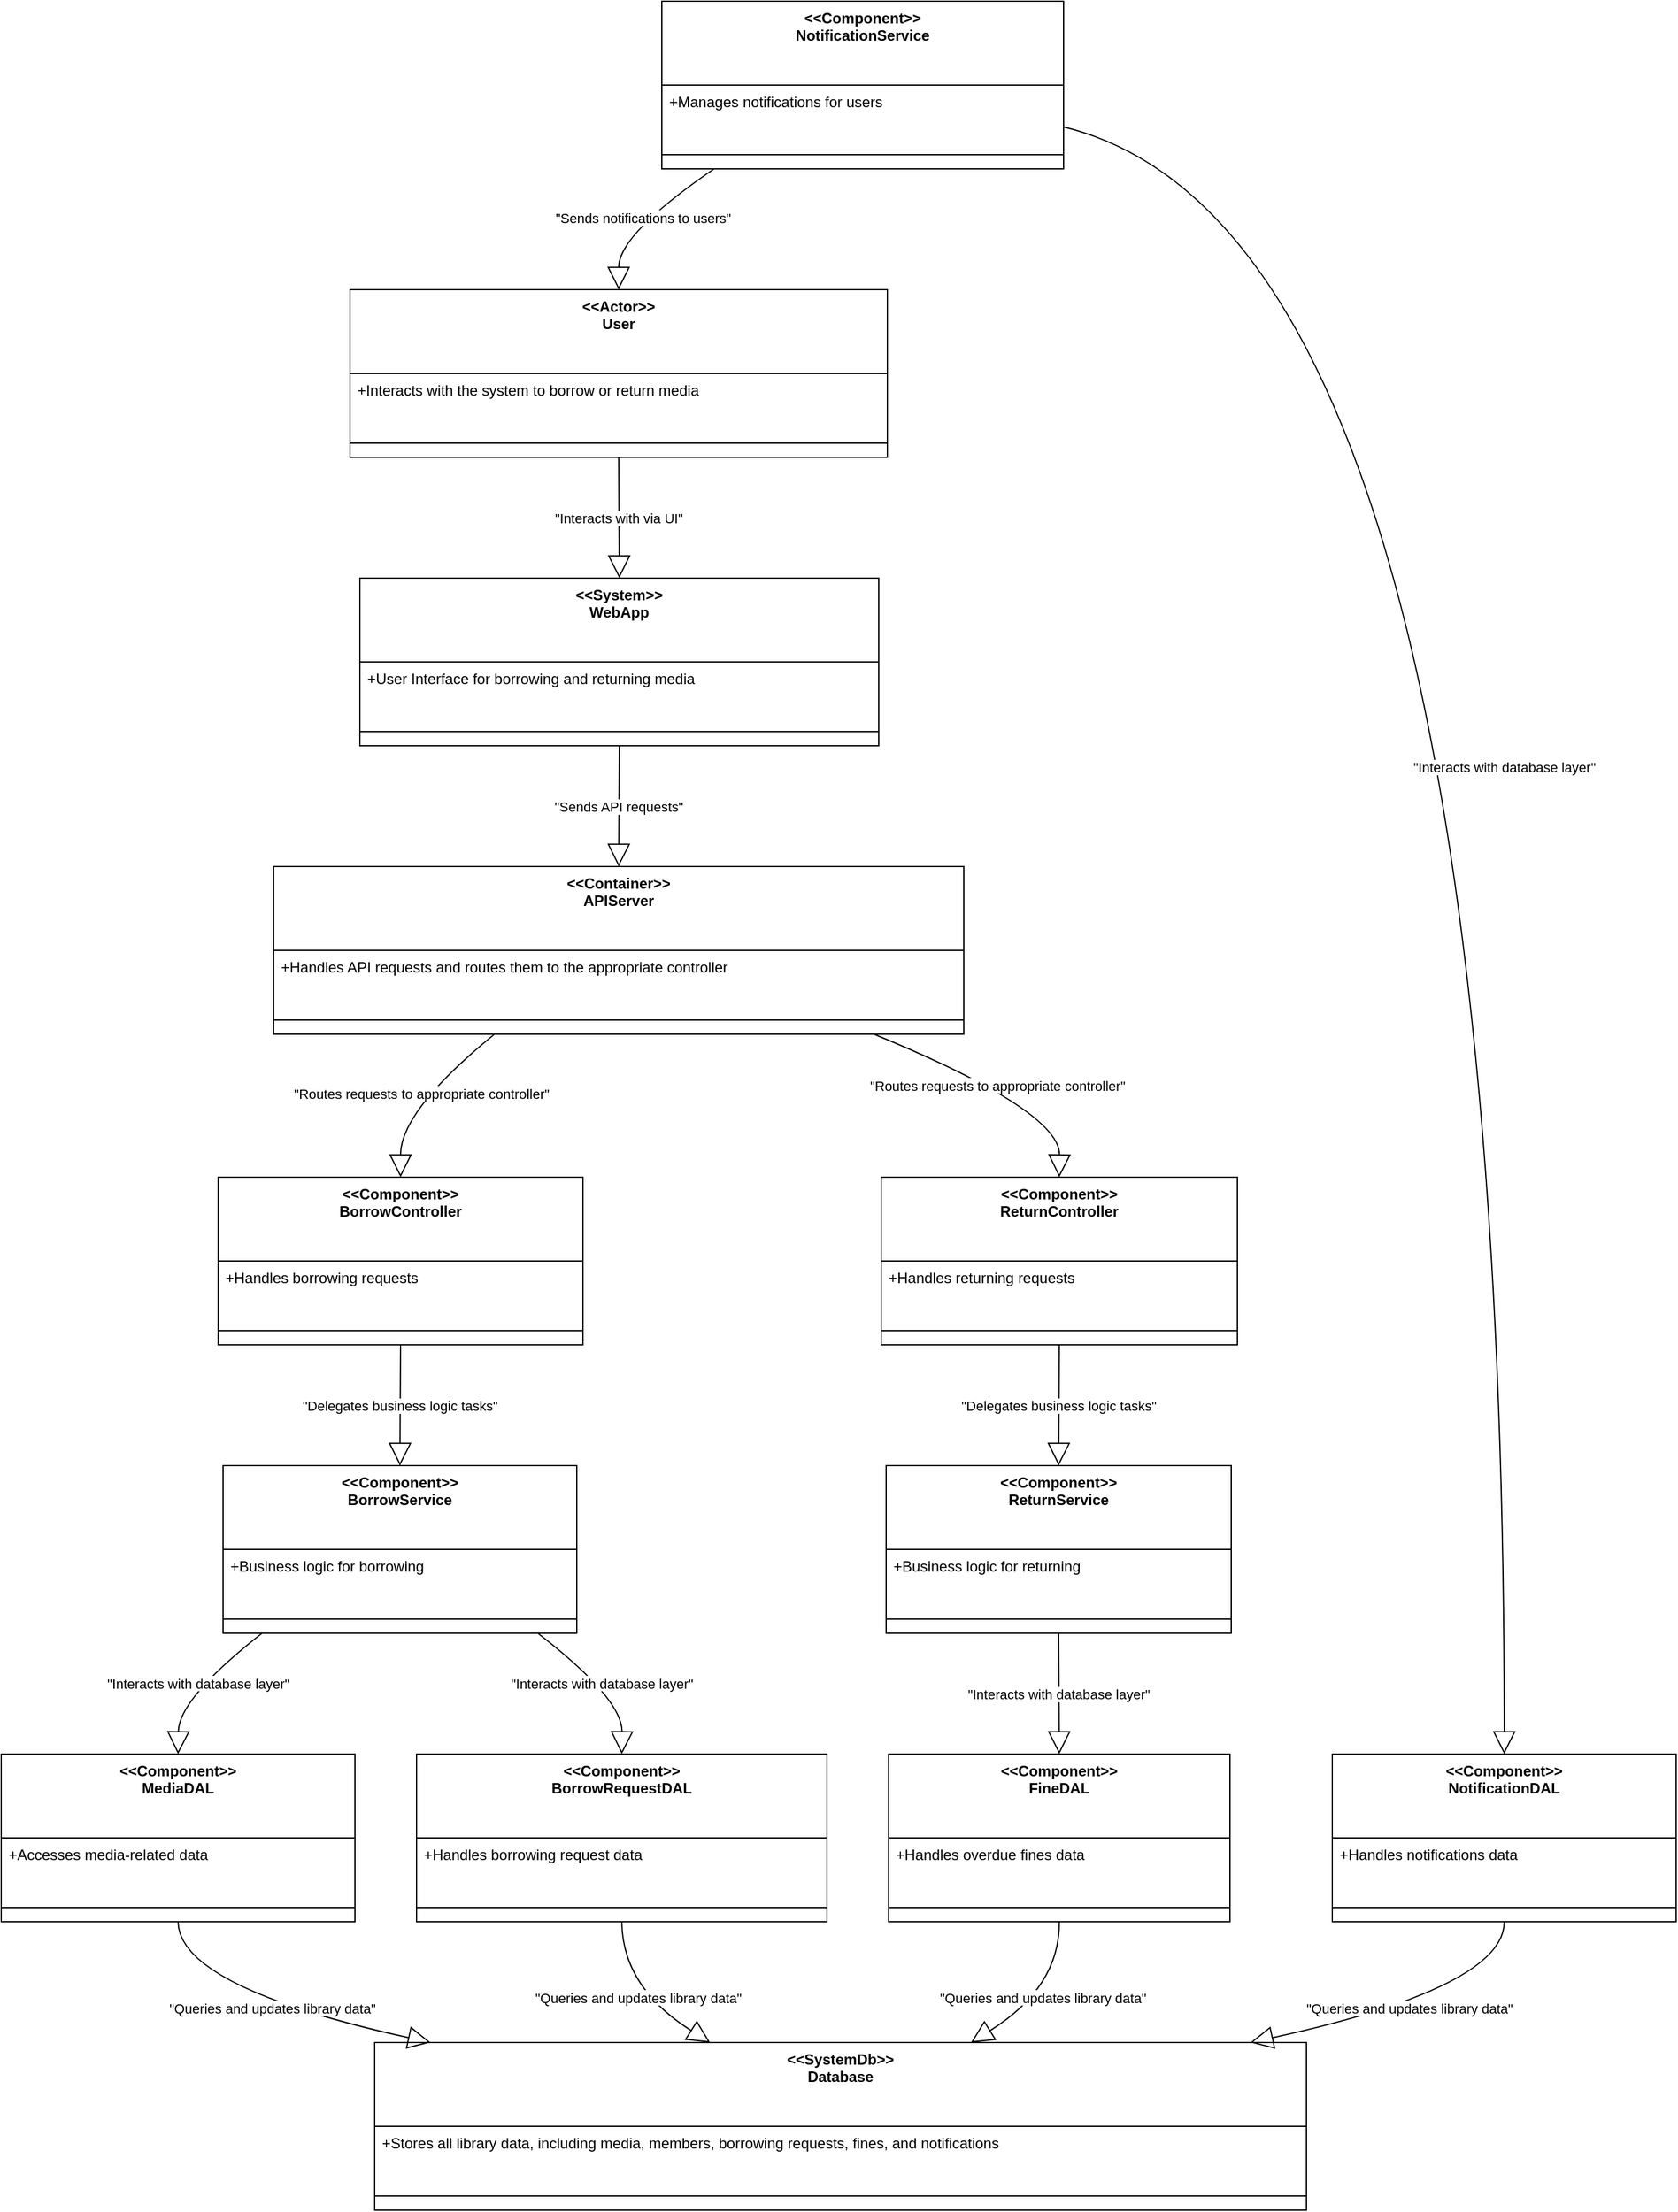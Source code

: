 <mxfile version="26.0.2">
  <diagram name="Page-1" id="JYVXKIGNW1FxSLsXwEit">
    <mxGraphModel grid="1" page="1" gridSize="10" guides="1" tooltips="1" connect="1" arrows="1" fold="1" pageScale="1" pageWidth="850" pageHeight="1100" math="0" shadow="0">
      <root>
        <mxCell id="0" />
        <mxCell id="1" parent="0" />
        <mxCell id="bLHRCifRzPk1h6E89MkL-1" value="&lt;&lt;Actor&gt;&gt;&#xa;User" style="swimlane;fontStyle=1;align=center;verticalAlign=top;childLayout=stackLayout;horizontal=1;startSize=68;horizontalStack=0;resizeParent=1;resizeParentMax=0;resizeLast=0;collapsible=0;marginBottom=0;" vertex="1" parent="1">
          <mxGeometry x="303" y="444" width="436" height="136" as="geometry" />
        </mxCell>
        <mxCell id="bLHRCifRzPk1h6E89MkL-2" value="+Interacts with the system to borrow or return media" style="text;strokeColor=none;fillColor=none;align=left;verticalAlign=top;spacingLeft=4;spacingRight=4;overflow=hidden;rotatable=0;points=[[0,0.5],[1,0.5]];portConstraint=eastwest;" vertex="1" parent="bLHRCifRzPk1h6E89MkL-1">
          <mxGeometry y="68" width="436" height="45" as="geometry" />
        </mxCell>
        <mxCell id="bLHRCifRzPk1h6E89MkL-3" style="line;strokeWidth=1;fillColor=none;align=left;verticalAlign=middle;spacingTop=-1;spacingLeft=3;spacingRight=3;rotatable=0;labelPosition=right;points=[];portConstraint=eastwest;strokeColor=inherit;" vertex="1" parent="bLHRCifRzPk1h6E89MkL-1">
          <mxGeometry y="113" width="436" height="23" as="geometry" />
        </mxCell>
        <mxCell id="bLHRCifRzPk1h6E89MkL-4" value="&lt;&lt;System&gt;&gt;&#xa;WebApp" style="swimlane;fontStyle=1;align=center;verticalAlign=top;childLayout=stackLayout;horizontal=1;startSize=68;horizontalStack=0;resizeParent=1;resizeParentMax=0;resizeLast=0;collapsible=0;marginBottom=0;" vertex="1" parent="1">
          <mxGeometry x="311" y="678" width="421" height="136" as="geometry" />
        </mxCell>
        <mxCell id="bLHRCifRzPk1h6E89MkL-5" value="+User Interface for borrowing and returning media" style="text;strokeColor=none;fillColor=none;align=left;verticalAlign=top;spacingLeft=4;spacingRight=4;overflow=hidden;rotatable=0;points=[[0,0.5],[1,0.5]];portConstraint=eastwest;" vertex="1" parent="bLHRCifRzPk1h6E89MkL-4">
          <mxGeometry y="68" width="421" height="45" as="geometry" />
        </mxCell>
        <mxCell id="bLHRCifRzPk1h6E89MkL-6" style="line;strokeWidth=1;fillColor=none;align=left;verticalAlign=middle;spacingTop=-1;spacingLeft=3;spacingRight=3;rotatable=0;labelPosition=right;points=[];portConstraint=eastwest;strokeColor=inherit;" vertex="1" parent="bLHRCifRzPk1h6E89MkL-4">
          <mxGeometry y="113" width="421" height="23" as="geometry" />
        </mxCell>
        <mxCell id="bLHRCifRzPk1h6E89MkL-7" value="&lt;&lt;Container&gt;&gt;&#xa;APIServer" style="swimlane;fontStyle=1;align=center;verticalAlign=top;childLayout=stackLayout;horizontal=1;startSize=68;horizontalStack=0;resizeParent=1;resizeParentMax=0;resizeLast=0;collapsible=0;marginBottom=0;" vertex="1" parent="1">
          <mxGeometry x="241" y="912" width="560" height="136" as="geometry" />
        </mxCell>
        <mxCell id="bLHRCifRzPk1h6E89MkL-8" value="+Handles API requests and routes them to the appropriate controller" style="text;strokeColor=none;fillColor=none;align=left;verticalAlign=top;spacingLeft=4;spacingRight=4;overflow=hidden;rotatable=0;points=[[0,0.5],[1,0.5]];portConstraint=eastwest;" vertex="1" parent="bLHRCifRzPk1h6E89MkL-7">
          <mxGeometry y="68" width="560" height="45" as="geometry" />
        </mxCell>
        <mxCell id="bLHRCifRzPk1h6E89MkL-9" style="line;strokeWidth=1;fillColor=none;align=left;verticalAlign=middle;spacingTop=-1;spacingLeft=3;spacingRight=3;rotatable=0;labelPosition=right;points=[];portConstraint=eastwest;strokeColor=inherit;" vertex="1" parent="bLHRCifRzPk1h6E89MkL-7">
          <mxGeometry y="113" width="560" height="23" as="geometry" />
        </mxCell>
        <mxCell id="bLHRCifRzPk1h6E89MkL-10" value="&lt;&lt;Component&gt;&gt;&#xa;BorrowController" style="swimlane;fontStyle=1;align=center;verticalAlign=top;childLayout=stackLayout;horizontal=1;startSize=68;horizontalStack=0;resizeParent=1;resizeParentMax=0;resizeLast=0;collapsible=0;marginBottom=0;" vertex="1" parent="1">
          <mxGeometry x="196" y="1164" width="296" height="136" as="geometry" />
        </mxCell>
        <mxCell id="bLHRCifRzPk1h6E89MkL-11" value="+Handles borrowing requests" style="text;strokeColor=none;fillColor=none;align=left;verticalAlign=top;spacingLeft=4;spacingRight=4;overflow=hidden;rotatable=0;points=[[0,0.5],[1,0.5]];portConstraint=eastwest;" vertex="1" parent="bLHRCifRzPk1h6E89MkL-10">
          <mxGeometry y="68" width="296" height="45" as="geometry" />
        </mxCell>
        <mxCell id="bLHRCifRzPk1h6E89MkL-12" style="line;strokeWidth=1;fillColor=none;align=left;verticalAlign=middle;spacingTop=-1;spacingLeft=3;spacingRight=3;rotatable=0;labelPosition=right;points=[];portConstraint=eastwest;strokeColor=inherit;" vertex="1" parent="bLHRCifRzPk1h6E89MkL-10">
          <mxGeometry y="113" width="296" height="23" as="geometry" />
        </mxCell>
        <mxCell id="bLHRCifRzPk1h6E89MkL-13" value="&lt;&lt;Component&gt;&gt;&#xa;ReturnController" style="swimlane;fontStyle=1;align=center;verticalAlign=top;childLayout=stackLayout;horizontal=1;startSize=68;horizontalStack=0;resizeParent=1;resizeParentMax=0;resizeLast=0;collapsible=0;marginBottom=0;" vertex="1" parent="1">
          <mxGeometry x="734" y="1164" width="289" height="136" as="geometry" />
        </mxCell>
        <mxCell id="bLHRCifRzPk1h6E89MkL-14" value="+Handles returning requests" style="text;strokeColor=none;fillColor=none;align=left;verticalAlign=top;spacingLeft=4;spacingRight=4;overflow=hidden;rotatable=0;points=[[0,0.5],[1,0.5]];portConstraint=eastwest;" vertex="1" parent="bLHRCifRzPk1h6E89MkL-13">
          <mxGeometry y="68" width="289" height="45" as="geometry" />
        </mxCell>
        <mxCell id="bLHRCifRzPk1h6E89MkL-15" style="line;strokeWidth=1;fillColor=none;align=left;verticalAlign=middle;spacingTop=-1;spacingLeft=3;spacingRight=3;rotatable=0;labelPosition=right;points=[];portConstraint=eastwest;strokeColor=inherit;" vertex="1" parent="bLHRCifRzPk1h6E89MkL-13">
          <mxGeometry y="113" width="289" height="23" as="geometry" />
        </mxCell>
        <mxCell id="bLHRCifRzPk1h6E89MkL-16" value="&lt;&lt;Component&gt;&gt;&#xa;BorrowService" style="swimlane;fontStyle=1;align=center;verticalAlign=top;childLayout=stackLayout;horizontal=1;startSize=68;horizontalStack=0;resizeParent=1;resizeParentMax=0;resizeLast=0;collapsible=0;marginBottom=0;" vertex="1" parent="1">
          <mxGeometry x="200" y="1398" width="287" height="136" as="geometry" />
        </mxCell>
        <mxCell id="bLHRCifRzPk1h6E89MkL-17" value="+Business logic for borrowing" style="text;strokeColor=none;fillColor=none;align=left;verticalAlign=top;spacingLeft=4;spacingRight=4;overflow=hidden;rotatable=0;points=[[0,0.5],[1,0.5]];portConstraint=eastwest;" vertex="1" parent="bLHRCifRzPk1h6E89MkL-16">
          <mxGeometry y="68" width="287" height="45" as="geometry" />
        </mxCell>
        <mxCell id="bLHRCifRzPk1h6E89MkL-18" style="line;strokeWidth=1;fillColor=none;align=left;verticalAlign=middle;spacingTop=-1;spacingLeft=3;spacingRight=3;rotatable=0;labelPosition=right;points=[];portConstraint=eastwest;strokeColor=inherit;" vertex="1" parent="bLHRCifRzPk1h6E89MkL-16">
          <mxGeometry y="113" width="287" height="23" as="geometry" />
        </mxCell>
        <mxCell id="bLHRCifRzPk1h6E89MkL-19" value="&lt;&lt;Component&gt;&gt;&#xa;ReturnService" style="swimlane;fontStyle=1;align=center;verticalAlign=top;childLayout=stackLayout;horizontal=1;startSize=68;horizontalStack=0;resizeParent=1;resizeParentMax=0;resizeLast=0;collapsible=0;marginBottom=0;" vertex="1" parent="1">
          <mxGeometry x="738" y="1398" width="280" height="136" as="geometry" />
        </mxCell>
        <mxCell id="bLHRCifRzPk1h6E89MkL-20" value="+Business logic for returning" style="text;strokeColor=none;fillColor=none;align=left;verticalAlign=top;spacingLeft=4;spacingRight=4;overflow=hidden;rotatable=0;points=[[0,0.5],[1,0.5]];portConstraint=eastwest;" vertex="1" parent="bLHRCifRzPk1h6E89MkL-19">
          <mxGeometry y="68" width="280" height="45" as="geometry" />
        </mxCell>
        <mxCell id="bLHRCifRzPk1h6E89MkL-21" style="line;strokeWidth=1;fillColor=none;align=left;verticalAlign=middle;spacingTop=-1;spacingLeft=3;spacingRight=3;rotatable=0;labelPosition=right;points=[];portConstraint=eastwest;strokeColor=inherit;" vertex="1" parent="bLHRCifRzPk1h6E89MkL-19">
          <mxGeometry y="113" width="280" height="23" as="geometry" />
        </mxCell>
        <mxCell id="bLHRCifRzPk1h6E89MkL-22" value="&lt;&lt;Component&gt;&gt;&#xa;NotificationService" style="swimlane;fontStyle=1;align=center;verticalAlign=top;childLayout=stackLayout;horizontal=1;startSize=68;horizontalStack=0;resizeParent=1;resizeParentMax=0;resizeLast=0;collapsible=0;marginBottom=0;" vertex="1" parent="1">
          <mxGeometry x="556" y="210" width="326" height="136" as="geometry" />
        </mxCell>
        <mxCell id="bLHRCifRzPk1h6E89MkL-23" value="+Manages notifications for users" style="text;strokeColor=none;fillColor=none;align=left;verticalAlign=top;spacingLeft=4;spacingRight=4;overflow=hidden;rotatable=0;points=[[0,0.5],[1,0.5]];portConstraint=eastwest;" vertex="1" parent="bLHRCifRzPk1h6E89MkL-22">
          <mxGeometry y="68" width="326" height="45" as="geometry" />
        </mxCell>
        <mxCell id="bLHRCifRzPk1h6E89MkL-24" style="line;strokeWidth=1;fillColor=none;align=left;verticalAlign=middle;spacingTop=-1;spacingLeft=3;spacingRight=3;rotatable=0;labelPosition=right;points=[];portConstraint=eastwest;strokeColor=inherit;" vertex="1" parent="bLHRCifRzPk1h6E89MkL-22">
          <mxGeometry y="113" width="326" height="23" as="geometry" />
        </mxCell>
        <mxCell id="bLHRCifRzPk1h6E89MkL-25" value="&lt;&lt;Component&gt;&gt;&#xa;MediaDAL" style="swimlane;fontStyle=1;align=center;verticalAlign=top;childLayout=stackLayout;horizontal=1;startSize=68;horizontalStack=0;resizeParent=1;resizeParentMax=0;resizeLast=0;collapsible=0;marginBottom=0;" vertex="1" parent="1">
          <mxGeometry x="20" y="1632" width="287" height="136" as="geometry" />
        </mxCell>
        <mxCell id="bLHRCifRzPk1h6E89MkL-26" value="+Accesses media-related data" style="text;strokeColor=none;fillColor=none;align=left;verticalAlign=top;spacingLeft=4;spacingRight=4;overflow=hidden;rotatable=0;points=[[0,0.5],[1,0.5]];portConstraint=eastwest;" vertex="1" parent="bLHRCifRzPk1h6E89MkL-25">
          <mxGeometry y="68" width="287" height="45" as="geometry" />
        </mxCell>
        <mxCell id="bLHRCifRzPk1h6E89MkL-27" style="line;strokeWidth=1;fillColor=none;align=left;verticalAlign=middle;spacingTop=-1;spacingLeft=3;spacingRight=3;rotatable=0;labelPosition=right;points=[];portConstraint=eastwest;strokeColor=inherit;" vertex="1" parent="bLHRCifRzPk1h6E89MkL-25">
          <mxGeometry y="113" width="287" height="23" as="geometry" />
        </mxCell>
        <mxCell id="bLHRCifRzPk1h6E89MkL-28" value="&lt;&lt;Component&gt;&gt;&#xa;BorrowRequestDAL" style="swimlane;fontStyle=1;align=center;verticalAlign=top;childLayout=stackLayout;horizontal=1;startSize=68;horizontalStack=0;resizeParent=1;resizeParentMax=0;resizeLast=0;collapsible=0;marginBottom=0;" vertex="1" parent="1">
          <mxGeometry x="357" y="1632" width="333" height="136" as="geometry" />
        </mxCell>
        <mxCell id="bLHRCifRzPk1h6E89MkL-29" value="+Handles borrowing request data" style="text;strokeColor=none;fillColor=none;align=left;verticalAlign=top;spacingLeft=4;spacingRight=4;overflow=hidden;rotatable=0;points=[[0,0.5],[1,0.5]];portConstraint=eastwest;" vertex="1" parent="bLHRCifRzPk1h6E89MkL-28">
          <mxGeometry y="68" width="333" height="45" as="geometry" />
        </mxCell>
        <mxCell id="bLHRCifRzPk1h6E89MkL-30" style="line;strokeWidth=1;fillColor=none;align=left;verticalAlign=middle;spacingTop=-1;spacingLeft=3;spacingRight=3;rotatable=0;labelPosition=right;points=[];portConstraint=eastwest;strokeColor=inherit;" vertex="1" parent="bLHRCifRzPk1h6E89MkL-28">
          <mxGeometry y="113" width="333" height="23" as="geometry" />
        </mxCell>
        <mxCell id="bLHRCifRzPk1h6E89MkL-31" value="&lt;&lt;Component&gt;&gt;&#xa;FineDAL" style="swimlane;fontStyle=1;align=center;verticalAlign=top;childLayout=stackLayout;horizontal=1;startSize=68;horizontalStack=0;resizeParent=1;resizeParentMax=0;resizeLast=0;collapsible=0;marginBottom=0;" vertex="1" parent="1">
          <mxGeometry x="740" y="1632" width="277" height="136" as="geometry" />
        </mxCell>
        <mxCell id="bLHRCifRzPk1h6E89MkL-32" value="+Handles overdue fines data" style="text;strokeColor=none;fillColor=none;align=left;verticalAlign=top;spacingLeft=4;spacingRight=4;overflow=hidden;rotatable=0;points=[[0,0.5],[1,0.5]];portConstraint=eastwest;" vertex="1" parent="bLHRCifRzPk1h6E89MkL-31">
          <mxGeometry y="68" width="277" height="45" as="geometry" />
        </mxCell>
        <mxCell id="bLHRCifRzPk1h6E89MkL-33" style="line;strokeWidth=1;fillColor=none;align=left;verticalAlign=middle;spacingTop=-1;spacingLeft=3;spacingRight=3;rotatable=0;labelPosition=right;points=[];portConstraint=eastwest;strokeColor=inherit;" vertex="1" parent="bLHRCifRzPk1h6E89MkL-31">
          <mxGeometry y="113" width="277" height="23" as="geometry" />
        </mxCell>
        <mxCell id="bLHRCifRzPk1h6E89MkL-34" value="&lt;&lt;Component&gt;&gt;&#xa;NotificationDAL" style="swimlane;fontStyle=1;align=center;verticalAlign=top;childLayout=stackLayout;horizontal=1;startSize=68;horizontalStack=0;resizeParent=1;resizeParentMax=0;resizeLast=0;collapsible=0;marginBottom=0;" vertex="1" parent="1">
          <mxGeometry x="1100" y="1632" width="279" height="136" as="geometry" />
        </mxCell>
        <mxCell id="bLHRCifRzPk1h6E89MkL-35" value="+Handles notifications data" style="text;strokeColor=none;fillColor=none;align=left;verticalAlign=top;spacingLeft=4;spacingRight=4;overflow=hidden;rotatable=0;points=[[0,0.5],[1,0.5]];portConstraint=eastwest;" vertex="1" parent="bLHRCifRzPk1h6E89MkL-34">
          <mxGeometry y="68" width="279" height="45" as="geometry" />
        </mxCell>
        <mxCell id="bLHRCifRzPk1h6E89MkL-36" style="line;strokeWidth=1;fillColor=none;align=left;verticalAlign=middle;spacingTop=-1;spacingLeft=3;spacingRight=3;rotatable=0;labelPosition=right;points=[];portConstraint=eastwest;strokeColor=inherit;" vertex="1" parent="bLHRCifRzPk1h6E89MkL-34">
          <mxGeometry y="113" width="279" height="23" as="geometry" />
        </mxCell>
        <mxCell id="bLHRCifRzPk1h6E89MkL-37" value="&lt;&lt;SystemDb&gt;&gt;&#xa;Database" style="swimlane;fontStyle=1;align=center;verticalAlign=top;childLayout=stackLayout;horizontal=1;startSize=68;horizontalStack=0;resizeParent=1;resizeParentMax=0;resizeLast=0;collapsible=0;marginBottom=0;" vertex="1" parent="1">
          <mxGeometry x="323" y="1866" width="756" height="136" as="geometry" />
        </mxCell>
        <mxCell id="bLHRCifRzPk1h6E89MkL-38" value="+Stores all library data, including media, members, borrowing requests, fines, and notifications" style="text;strokeColor=none;fillColor=none;align=left;verticalAlign=top;spacingLeft=4;spacingRight=4;overflow=hidden;rotatable=0;points=[[0,0.5],[1,0.5]];portConstraint=eastwest;" vertex="1" parent="bLHRCifRzPk1h6E89MkL-37">
          <mxGeometry y="68" width="756" height="45" as="geometry" />
        </mxCell>
        <mxCell id="bLHRCifRzPk1h6E89MkL-39" style="line;strokeWidth=1;fillColor=none;align=left;verticalAlign=middle;spacingTop=-1;spacingLeft=3;spacingRight=3;rotatable=0;labelPosition=right;points=[];portConstraint=eastwest;strokeColor=inherit;" vertex="1" parent="bLHRCifRzPk1h6E89MkL-37">
          <mxGeometry y="113" width="756" height="23" as="geometry" />
        </mxCell>
        <mxCell id="bLHRCifRzPk1h6E89MkL-40" value="&quot;Interacts with via UI&quot;" style="curved=1;startArrow=none;endArrow=block;endSize=16;endFill=0;exitX=0.5;exitY=1;entryX=0.5;entryY=0;rounded=0;" edge="1" parent="1" source="bLHRCifRzPk1h6E89MkL-1" target="bLHRCifRzPk1h6E89MkL-4">
          <mxGeometry relative="1" as="geometry">
            <Array as="points" />
          </mxGeometry>
        </mxCell>
        <mxCell id="bLHRCifRzPk1h6E89MkL-41" value="&quot;Sends API requests&quot;" style="curved=1;startArrow=none;endArrow=block;endSize=16;endFill=0;exitX=0.5;exitY=1;entryX=0.5;entryY=0;rounded=0;" edge="1" parent="1" source="bLHRCifRzPk1h6E89MkL-4" target="bLHRCifRzPk1h6E89MkL-7">
          <mxGeometry relative="1" as="geometry">
            <Array as="points" />
          </mxGeometry>
        </mxCell>
        <mxCell id="bLHRCifRzPk1h6E89MkL-42" value="&quot;Routes requests to appropriate controller&quot;" style="curved=1;startArrow=none;endArrow=block;endSize=16;endFill=0;exitX=0.32;exitY=1;entryX=0.5;entryY=0;rounded=0;" edge="1" parent="1" source="bLHRCifRzPk1h6E89MkL-7" target="bLHRCifRzPk1h6E89MkL-10">
          <mxGeometry relative="1" as="geometry">
            <Array as="points">
              <mxPoint x="344" y="1110" />
            </Array>
          </mxGeometry>
        </mxCell>
        <mxCell id="bLHRCifRzPk1h6E89MkL-43" value="&quot;Routes requests to appropriate controller&quot;" style="curved=1;startArrow=none;endArrow=block;endSize=16;endFill=0;exitX=0.87;exitY=1;entryX=0.5;entryY=0;rounded=0;" edge="1" parent="1" source="bLHRCifRzPk1h6E89MkL-7" target="bLHRCifRzPk1h6E89MkL-13">
          <mxGeometry relative="1" as="geometry">
            <Array as="points">
              <mxPoint x="879" y="1110" />
            </Array>
          </mxGeometry>
        </mxCell>
        <mxCell id="bLHRCifRzPk1h6E89MkL-44" value="&quot;Delegates business logic tasks&quot;" style="curved=1;startArrow=none;endArrow=block;endSize=16;endFill=0;exitX=0.5;exitY=1;entryX=0.5;entryY=0;rounded=0;" edge="1" parent="1" source="bLHRCifRzPk1h6E89MkL-10" target="bLHRCifRzPk1h6E89MkL-16">
          <mxGeometry relative="1" as="geometry">
            <Array as="points" />
          </mxGeometry>
        </mxCell>
        <mxCell id="bLHRCifRzPk1h6E89MkL-45" value="&quot;Delegates business logic tasks&quot;" style="curved=1;startArrow=none;endArrow=block;endSize=16;endFill=0;exitX=0.5;exitY=1;entryX=0.5;entryY=0;rounded=0;" edge="1" parent="1" source="bLHRCifRzPk1h6E89MkL-13" target="bLHRCifRzPk1h6E89MkL-19">
          <mxGeometry relative="1" as="geometry">
            <Array as="points" />
          </mxGeometry>
        </mxCell>
        <mxCell id="bLHRCifRzPk1h6E89MkL-46" value="&quot;Interacts with database layer&quot;" style="curved=1;startArrow=none;endArrow=block;endSize=16;endFill=0;exitX=0.11;exitY=1;entryX=0.5;entryY=0;rounded=0;" edge="1" parent="1" source="bLHRCifRzPk1h6E89MkL-16" target="bLHRCifRzPk1h6E89MkL-25">
          <mxGeometry relative="1" as="geometry">
            <Array as="points">
              <mxPoint x="164" y="1587" />
            </Array>
          </mxGeometry>
        </mxCell>
        <mxCell id="bLHRCifRzPk1h6E89MkL-47" value="&quot;Interacts with database layer&quot;" style="curved=1;startArrow=none;endArrow=block;endSize=16;endFill=0;exitX=0.89;exitY=1;entryX=0.5;entryY=0;rounded=0;" edge="1" parent="1" source="bLHRCifRzPk1h6E89MkL-16" target="bLHRCifRzPk1h6E89MkL-28">
          <mxGeometry relative="1" as="geometry">
            <Array as="points">
              <mxPoint x="524" y="1587" />
            </Array>
          </mxGeometry>
        </mxCell>
        <mxCell id="bLHRCifRzPk1h6E89MkL-48" value="&quot;Interacts with database layer&quot;" style="curved=1;startArrow=none;endArrow=block;endSize=16;endFill=0;exitX=0.5;exitY=1;entryX=0.5;entryY=0;rounded=0;" edge="1" parent="1" source="bLHRCifRzPk1h6E89MkL-19" target="bLHRCifRzPk1h6E89MkL-31">
          <mxGeometry relative="1" as="geometry">
            <Array as="points" />
          </mxGeometry>
        </mxCell>
        <mxCell id="bLHRCifRzPk1h6E89MkL-49" value="&quot;Interacts with database layer&quot;" style="curved=1;startArrow=none;endArrow=block;endSize=16;endFill=0;exitX=1;exitY=0.75;entryX=0.5;entryY=0;rounded=0;" edge="1" parent="1" source="bLHRCifRzPk1h6E89MkL-22" target="bLHRCifRzPk1h6E89MkL-34">
          <mxGeometry relative="1" as="geometry">
            <Array as="points">
              <mxPoint x="1240" y="399" />
            </Array>
          </mxGeometry>
        </mxCell>
        <mxCell id="bLHRCifRzPk1h6E89MkL-50" value="&quot;Sends notifications to users&quot;" style="curved=1;startArrow=none;endArrow=block;endSize=16;endFill=0;exitX=0.13;exitY=1;entryX=0.5;entryY=0;rounded=0;" edge="1" parent="1" source="bLHRCifRzPk1h6E89MkL-22" target="bLHRCifRzPk1h6E89MkL-1">
          <mxGeometry relative="1" as="geometry">
            <Array as="points">
              <mxPoint x="521" y="399" />
            </Array>
          </mxGeometry>
        </mxCell>
        <mxCell id="bLHRCifRzPk1h6E89MkL-51" value="&quot;Queries and updates library data&quot;" style="curved=1;startArrow=none;endArrow=block;endSize=16;endFill=0;exitX=0.5;exitY=1;entryX=0.06;entryY=0;rounded=0;" edge="1" parent="1" source="bLHRCifRzPk1h6E89MkL-25" target="bLHRCifRzPk1h6E89MkL-37">
          <mxGeometry relative="1" as="geometry">
            <Array as="points">
              <mxPoint x="164" y="1821" />
            </Array>
          </mxGeometry>
        </mxCell>
        <mxCell id="bLHRCifRzPk1h6E89MkL-52" value="&quot;Queries and updates library data&quot;" style="curved=1;startArrow=none;endArrow=block;endSize=16;endFill=0;exitX=0.5;exitY=1;entryX=0.36;entryY=0;rounded=0;" edge="1" parent="1" source="bLHRCifRzPk1h6E89MkL-28" target="bLHRCifRzPk1h6E89MkL-37">
          <mxGeometry relative="1" as="geometry">
            <Array as="points">
              <mxPoint x="524" y="1821" />
            </Array>
          </mxGeometry>
        </mxCell>
        <mxCell id="bLHRCifRzPk1h6E89MkL-53" value="&quot;Queries and updates library data&quot;" style="curved=1;startArrow=none;endArrow=block;endSize=16;endFill=0;exitX=0.5;exitY=1;entryX=0.64;entryY=0;rounded=0;" edge="1" parent="1" source="bLHRCifRzPk1h6E89MkL-31" target="bLHRCifRzPk1h6E89MkL-37">
          <mxGeometry relative="1" as="geometry">
            <Array as="points">
              <mxPoint x="879" y="1821" />
            </Array>
          </mxGeometry>
        </mxCell>
        <mxCell id="bLHRCifRzPk1h6E89MkL-54" value="&quot;Queries and updates library data&quot;" style="curved=1;startArrow=none;endArrow=block;endSize=16;endFill=0;exitX=0.5;exitY=1;entryX=0.94;entryY=0;rounded=0;" edge="1" parent="1" source="bLHRCifRzPk1h6E89MkL-34" target="bLHRCifRzPk1h6E89MkL-37">
          <mxGeometry relative="1" as="geometry">
            <Array as="points">
              <mxPoint x="1240" y="1821" />
            </Array>
          </mxGeometry>
        </mxCell>
      </root>
    </mxGraphModel>
  </diagram>
</mxfile>
